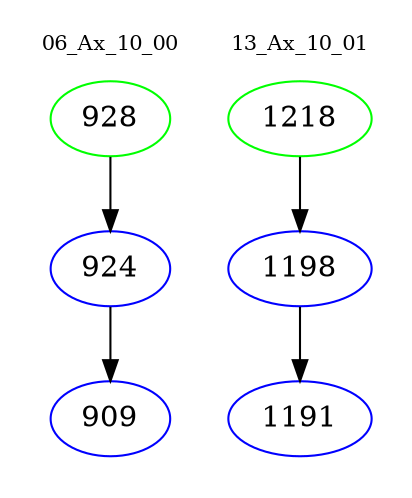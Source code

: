 digraph{
subgraph cluster_0 {
color = white
label = "06_Ax_10_00";
fontsize=10;
T0_928 [label="928", color="green"]
T0_928 -> T0_924 [color="black"]
T0_924 [label="924", color="blue"]
T0_924 -> T0_909 [color="black"]
T0_909 [label="909", color="blue"]
}
subgraph cluster_1 {
color = white
label = "13_Ax_10_01";
fontsize=10;
T1_1218 [label="1218", color="green"]
T1_1218 -> T1_1198 [color="black"]
T1_1198 [label="1198", color="blue"]
T1_1198 -> T1_1191 [color="black"]
T1_1191 [label="1191", color="blue"]
}
}
